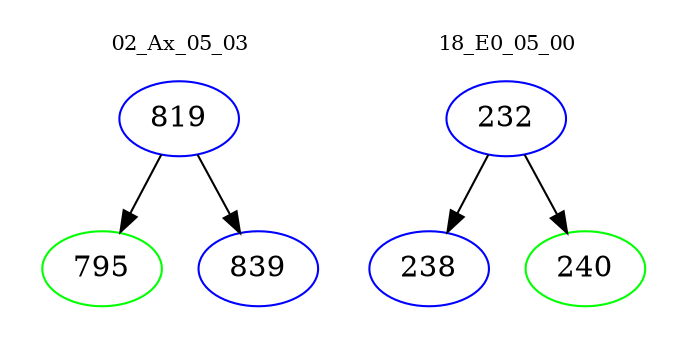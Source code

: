 digraph{
subgraph cluster_0 {
color = white
label = "02_Ax_05_03";
fontsize=10;
T0_819 [label="819", color="blue"]
T0_819 -> T0_795 [color="black"]
T0_795 [label="795", color="green"]
T0_819 -> T0_839 [color="black"]
T0_839 [label="839", color="blue"]
}
subgraph cluster_1 {
color = white
label = "18_E0_05_00";
fontsize=10;
T1_232 [label="232", color="blue"]
T1_232 -> T1_238 [color="black"]
T1_238 [label="238", color="blue"]
T1_232 -> T1_240 [color="black"]
T1_240 [label="240", color="green"]
}
}
